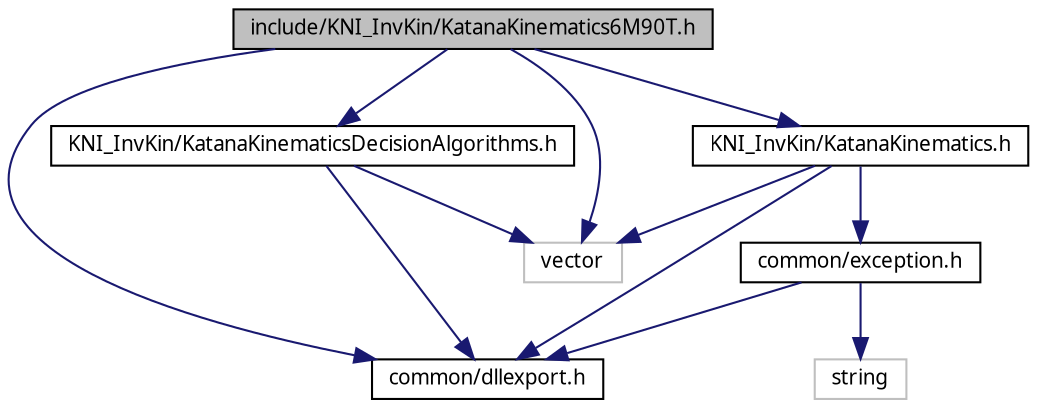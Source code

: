 digraph G
{
  edge [fontname="FreeSans.ttf",fontsize=10,labelfontname="FreeSans.ttf",labelfontsize=10];
  node [fontname="FreeSans.ttf",fontsize=10,shape=record];
  Node1 [label="include/KNI_InvKin/KatanaKinematics6M90T.h",height=0.2,width=0.4,color="black", fillcolor="grey75", style="filled" fontcolor="black"];
  Node1 -> Node2 [color="midnightblue",fontsize=10,style="solid",fontname="FreeSans.ttf"];
  Node2 [label="common/dllexport.h",height=0.2,width=0.4,color="black", fillcolor="white", style="filled",URL="$dllexport_8h.html"];
  Node1 -> Node3 [color="midnightblue",fontsize=10,style="solid",fontname="FreeSans.ttf"];
  Node3 [label="KNI_InvKin/KatanaKinematics.h",height=0.2,width=0.4,color="black", fillcolor="white", style="filled",URL="$KatanaKinematics_8h.html"];
  Node3 -> Node2 [color="midnightblue",fontsize=10,style="solid",fontname="FreeSans.ttf"];
  Node3 -> Node4 [color="midnightblue",fontsize=10,style="solid",fontname="FreeSans.ttf"];
  Node4 [label="common/exception.h",height=0.2,width=0.4,color="black", fillcolor="white", style="filled",URL="$exception_8h.html"];
  Node4 -> Node5 [color="midnightblue",fontsize=10,style="solid",fontname="FreeSans.ttf"];
  Node5 [label="string",height=0.2,width=0.4,color="grey75", fillcolor="white", style="filled"];
  Node4 -> Node2 [color="midnightblue",fontsize=10,style="solid",fontname="FreeSans.ttf"];
  Node3 -> Node6 [color="midnightblue",fontsize=10,style="solid",fontname="FreeSans.ttf"];
  Node6 [label="vector",height=0.2,width=0.4,color="grey75", fillcolor="white", style="filled"];
  Node1 -> Node7 [color="midnightblue",fontsize=10,style="solid",fontname="FreeSans.ttf"];
  Node7 [label="KNI_InvKin/KatanaKinematicsDecisionAlgorithms.h",height=0.2,width=0.4,color="black", fillcolor="white", style="filled",URL="$KatanaKinematicsDecisionAlgorithms_8h.html"];
  Node7 -> Node2 [color="midnightblue",fontsize=10,style="solid",fontname="FreeSans.ttf"];
  Node7 -> Node6 [color="midnightblue",fontsize=10,style="solid",fontname="FreeSans.ttf"];
  Node1 -> Node6 [color="midnightblue",fontsize=10,style="solid",fontname="FreeSans.ttf"];
}

